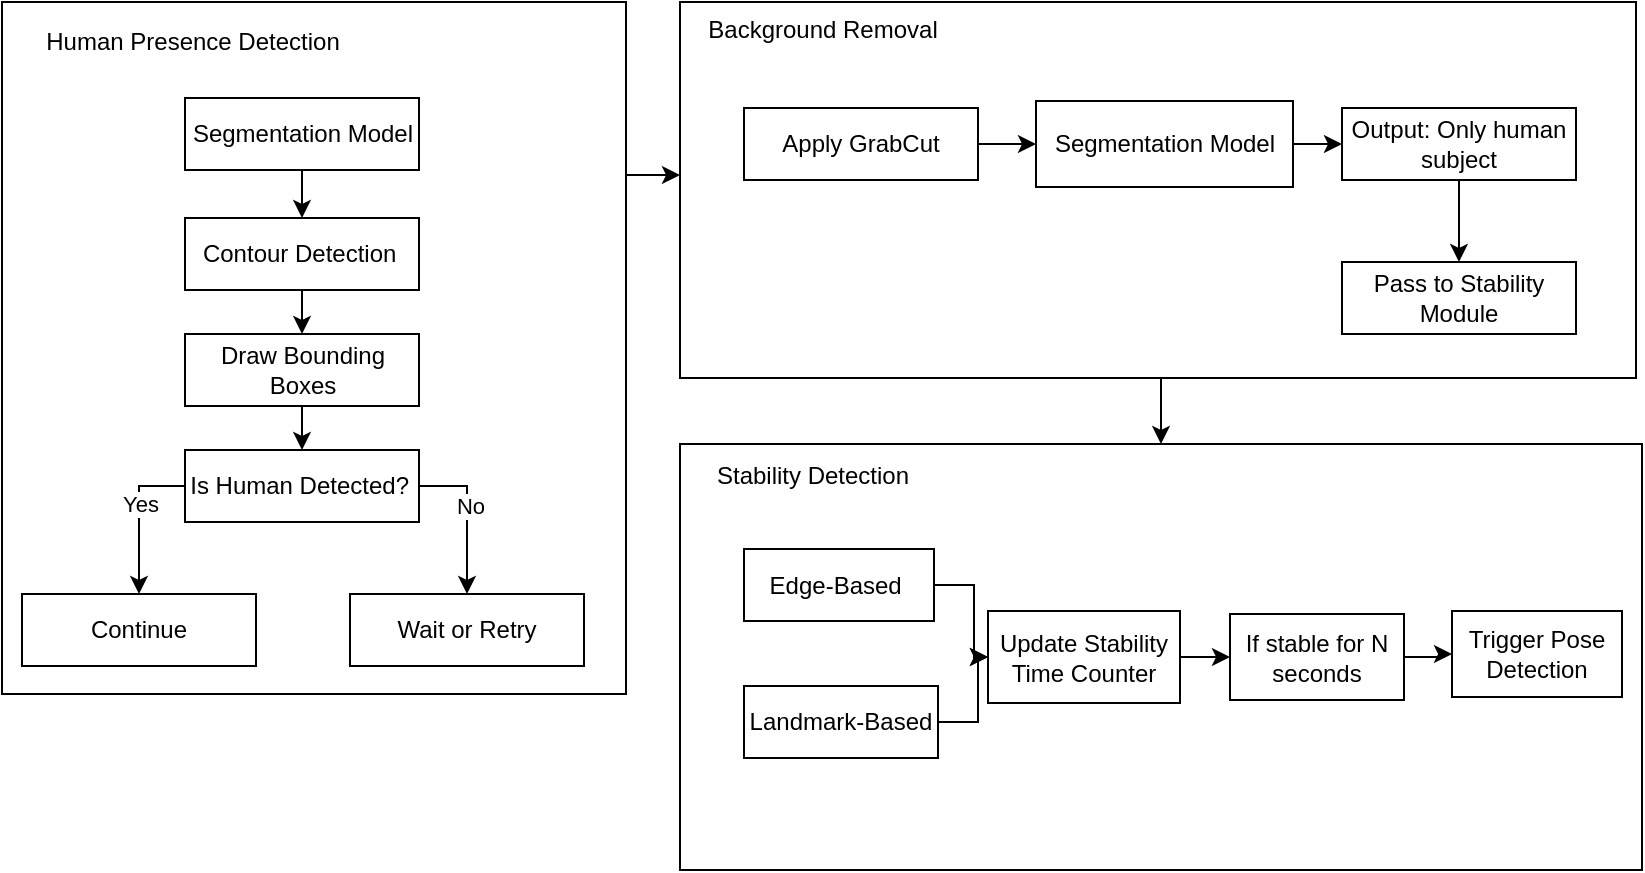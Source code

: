 <mxfile version="28.0.6">
  <diagram name="Page-1" id="lNQidD3hI8QNzn8zrAwx">
    <mxGraphModel dx="872" dy="479" grid="0" gridSize="10" guides="1" tooltips="1" connect="1" arrows="1" fold="1" page="1" pageScale="1" pageWidth="850" pageHeight="1100" math="0" shadow="0">
      <root>
        <mxCell id="0" />
        <mxCell id="1" parent="0" />
        <mxCell id="PYlc8iwYTiqP1ovp5wCV-2" value="" style="rounded=0;whiteSpace=wrap;html=1;" parent="1" vertex="1">
          <mxGeometry x="4" y="27" width="312" height="346" as="geometry" />
        </mxCell>
        <mxCell id="PYlc8iwYTiqP1ovp5wCV-3" value="Human Presence Detection" style="text;html=1;align=center;verticalAlign=middle;resizable=0;points=[];autosize=1;strokeColor=none;fillColor=none;" parent="1" vertex="1">
          <mxGeometry x="16" y="34" width="165" height="26" as="geometry" />
        </mxCell>
        <mxCell id="PYlc8iwYTiqP1ovp5wCV-4" style="edgeStyle=orthogonalEdgeStyle;rounded=0;orthogonalLoop=1;jettySize=auto;html=1;exitX=0.5;exitY=1;exitDx=0;exitDy=0;" parent="1" source="PYlc8iwYTiqP1ovp5wCV-5" target="PYlc8iwYTiqP1ovp5wCV-7" edge="1">
          <mxGeometry relative="1" as="geometry" />
        </mxCell>
        <mxCell id="PYlc8iwYTiqP1ovp5wCV-5" value="Segmentation Model" style="rounded=0;whiteSpace=wrap;html=1;" parent="1" vertex="1">
          <mxGeometry x="95.5" y="75" width="117" height="36" as="geometry" />
        </mxCell>
        <mxCell id="PYlc8iwYTiqP1ovp5wCV-6" style="edgeStyle=orthogonalEdgeStyle;rounded=0;orthogonalLoop=1;jettySize=auto;html=1;exitX=0.5;exitY=1;exitDx=0;exitDy=0;" parent="1" source="PYlc8iwYTiqP1ovp5wCV-7" target="PYlc8iwYTiqP1ovp5wCV-8" edge="1">
          <mxGeometry relative="1" as="geometry" />
        </mxCell>
        <mxCell id="PYlc8iwYTiqP1ovp5wCV-7" value="Contour Detection&amp;nbsp;" style="rounded=0;whiteSpace=wrap;html=1;" parent="1" vertex="1">
          <mxGeometry x="95.5" y="135" width="117" height="36" as="geometry" />
        </mxCell>
        <mxCell id="PYlc8iwYTiqP1ovp5wCV-10" style="edgeStyle=orthogonalEdgeStyle;rounded=0;orthogonalLoop=1;jettySize=auto;html=1;exitX=0.5;exitY=1;exitDx=0;exitDy=0;entryX=0.5;entryY=0;entryDx=0;entryDy=0;" parent="1" source="PYlc8iwYTiqP1ovp5wCV-8" target="PYlc8iwYTiqP1ovp5wCV-9" edge="1">
          <mxGeometry relative="1" as="geometry" />
        </mxCell>
        <mxCell id="PYlc8iwYTiqP1ovp5wCV-8" value="Draw Bounding Boxes" style="rounded=0;whiteSpace=wrap;html=1;" parent="1" vertex="1">
          <mxGeometry x="95.5" y="193" width="117" height="36" as="geometry" />
        </mxCell>
        <mxCell id="PYlc8iwYTiqP1ovp5wCV-14" style="edgeStyle=orthogonalEdgeStyle;rounded=0;orthogonalLoop=1;jettySize=auto;html=1;exitX=0;exitY=0.75;exitDx=0;exitDy=0;entryX=0.5;entryY=0;entryDx=0;entryDy=0;" parent="1" source="PYlc8iwYTiqP1ovp5wCV-9" target="PYlc8iwYTiqP1ovp5wCV-11" edge="1">
          <mxGeometry relative="1" as="geometry">
            <Array as="points">
              <mxPoint x="96" y="269" />
              <mxPoint x="73" y="269" />
            </Array>
          </mxGeometry>
        </mxCell>
        <mxCell id="PYlc8iwYTiqP1ovp5wCV-17" value="Yes" style="edgeLabel;html=1;align=center;verticalAlign=middle;resizable=0;points=[];" parent="PYlc8iwYTiqP1ovp5wCV-14" vertex="1" connectable="0">
          <mxGeometry x="-0.046" relative="1" as="geometry">
            <mxPoint as="offset" />
          </mxGeometry>
        </mxCell>
        <mxCell id="PYlc8iwYTiqP1ovp5wCV-15" style="edgeStyle=orthogonalEdgeStyle;rounded=0;orthogonalLoop=1;jettySize=auto;html=1;exitX=1;exitY=0.5;exitDx=0;exitDy=0;entryX=0.5;entryY=0;entryDx=0;entryDy=0;" parent="1" source="PYlc8iwYTiqP1ovp5wCV-9" target="PYlc8iwYTiqP1ovp5wCV-12" edge="1">
          <mxGeometry relative="1" as="geometry" />
        </mxCell>
        <mxCell id="PYlc8iwYTiqP1ovp5wCV-18" value="No" style="edgeLabel;html=1;align=center;verticalAlign=middle;resizable=0;points=[];" parent="PYlc8iwYTiqP1ovp5wCV-15" vertex="1" connectable="0">
          <mxGeometry x="-0.128" y="1" relative="1" as="geometry">
            <mxPoint as="offset" />
          </mxGeometry>
        </mxCell>
        <mxCell id="PYlc8iwYTiqP1ovp5wCV-9" value="Is Human Detected?&amp;nbsp;" style="rounded=0;whiteSpace=wrap;html=1;" parent="1" vertex="1">
          <mxGeometry x="95.5" y="251" width="117" height="36" as="geometry" />
        </mxCell>
        <mxCell id="PYlc8iwYTiqP1ovp5wCV-11" value="Continue" style="rounded=0;whiteSpace=wrap;html=1;" parent="1" vertex="1">
          <mxGeometry x="14" y="323" width="117" height="36" as="geometry" />
        </mxCell>
        <mxCell id="PYlc8iwYTiqP1ovp5wCV-12" value="Wait or Retry" style="rounded=0;whiteSpace=wrap;html=1;" parent="1" vertex="1">
          <mxGeometry x="178" y="323" width="117" height="36" as="geometry" />
        </mxCell>
        <mxCell id="PYlc8iwYTiqP1ovp5wCV-41" style="edgeStyle=orthogonalEdgeStyle;rounded=0;orthogonalLoop=1;jettySize=auto;html=1;exitX=0.5;exitY=1;exitDx=0;exitDy=0;entryX=0.5;entryY=0;entryDx=0;entryDy=0;" parent="1" source="PYlc8iwYTiqP1ovp5wCV-19" target="PYlc8iwYTiqP1ovp5wCV-40" edge="1">
          <mxGeometry relative="1" as="geometry" />
        </mxCell>
        <mxCell id="PYlc8iwYTiqP1ovp5wCV-19" value="" style="rounded=0;whiteSpace=wrap;html=1;" parent="1" vertex="1">
          <mxGeometry x="343" y="27" width="478" height="188" as="geometry" />
        </mxCell>
        <mxCell id="PYlc8iwYTiqP1ovp5wCV-20" value="Background Removal" style="text;html=1;align=center;verticalAlign=middle;resizable=0;points=[];autosize=1;strokeColor=none;fillColor=none;" parent="1" vertex="1">
          <mxGeometry x="347" y="28" width="133" height="26" as="geometry" />
        </mxCell>
        <mxCell id="PYlc8iwYTiqP1ovp5wCV-36" style="edgeStyle=orthogonalEdgeStyle;rounded=0;orthogonalLoop=1;jettySize=auto;html=1;exitX=1;exitY=0.5;exitDx=0;exitDy=0;entryX=0;entryY=0.5;entryDx=0;entryDy=0;" parent="1" source="PYlc8iwYTiqP1ovp5wCV-22" target="PYlc8iwYTiqP1ovp5wCV-24" edge="1">
          <mxGeometry relative="1" as="geometry" />
        </mxCell>
        <mxCell id="PYlc8iwYTiqP1ovp5wCV-22" value="Apply GrabCut" style="rounded=0;whiteSpace=wrap;html=1;" parent="1" vertex="1">
          <mxGeometry x="375" y="80" width="117" height="36" as="geometry" />
        </mxCell>
        <mxCell id="PYlc8iwYTiqP1ovp5wCV-37" style="edgeStyle=orthogonalEdgeStyle;rounded=0;orthogonalLoop=1;jettySize=auto;html=1;exitX=1;exitY=0.5;exitDx=0;exitDy=0;entryX=0;entryY=0.5;entryDx=0;entryDy=0;" parent="1" source="PYlc8iwYTiqP1ovp5wCV-24" target="PYlc8iwYTiqP1ovp5wCV-26" edge="1">
          <mxGeometry relative="1" as="geometry" />
        </mxCell>
        <mxCell id="PYlc8iwYTiqP1ovp5wCV-24" value="Segmentation Model" style="rounded=0;whiteSpace=wrap;html=1;" parent="1" vertex="1">
          <mxGeometry x="521" y="76.5" width="128.5" height="43" as="geometry" />
        </mxCell>
        <mxCell id="PYlc8iwYTiqP1ovp5wCV-25" style="edgeStyle=orthogonalEdgeStyle;rounded=0;orthogonalLoop=1;jettySize=auto;html=1;exitX=0.5;exitY=1;exitDx=0;exitDy=0;entryX=0.5;entryY=0;entryDx=0;entryDy=0;" parent="1" source="PYlc8iwYTiqP1ovp5wCV-26" target="PYlc8iwYTiqP1ovp5wCV-31" edge="1">
          <mxGeometry relative="1" as="geometry" />
        </mxCell>
        <mxCell id="PYlc8iwYTiqP1ovp5wCV-26" value="Output: Only human subject" style="rounded=0;whiteSpace=wrap;html=1;" parent="1" vertex="1">
          <mxGeometry x="674" y="80" width="117" height="36" as="geometry" />
        </mxCell>
        <mxCell id="PYlc8iwYTiqP1ovp5wCV-31" value="Pass to Stability Module" style="rounded=0;whiteSpace=wrap;html=1;" parent="1" vertex="1">
          <mxGeometry x="674" y="157" width="117" height="36" as="geometry" />
        </mxCell>
        <mxCell id="PYlc8iwYTiqP1ovp5wCV-39" style="edgeStyle=orthogonalEdgeStyle;rounded=0;orthogonalLoop=1;jettySize=auto;html=1;exitX=1;exitY=0.25;exitDx=0;exitDy=0;entryX=0;entryY=0.463;entryDx=0;entryDy=0;entryPerimeter=0;" parent="1" source="PYlc8iwYTiqP1ovp5wCV-2" target="PYlc8iwYTiqP1ovp5wCV-19" edge="1">
          <mxGeometry relative="1" as="geometry" />
        </mxCell>
        <mxCell id="PYlc8iwYTiqP1ovp5wCV-40" value="" style="rounded=0;whiteSpace=wrap;html=1;" parent="1" vertex="1">
          <mxGeometry x="343" y="248" width="481" height="213" as="geometry" />
        </mxCell>
        <mxCell id="PYlc8iwYTiqP1ovp5wCV-43" value="Stability Detection" style="text;html=1;align=center;verticalAlign=middle;resizable=0;points=[];autosize=1;strokeColor=none;fillColor=none;" parent="1" vertex="1">
          <mxGeometry x="352" y="251" width="114" height="26" as="geometry" />
        </mxCell>
        <mxCell id="PYlc8iwYTiqP1ovp5wCV-51" style="edgeStyle=orthogonalEdgeStyle;rounded=0;orthogonalLoop=1;jettySize=auto;html=1;exitX=1;exitY=0.5;exitDx=0;exitDy=0;entryX=0;entryY=0.5;entryDx=0;entryDy=0;" parent="1" source="PYlc8iwYTiqP1ovp5wCV-44" target="PYlc8iwYTiqP1ovp5wCV-46" edge="1">
          <mxGeometry relative="1" as="geometry" />
        </mxCell>
        <mxCell id="PYlc8iwYTiqP1ovp5wCV-44" value="Edge-Based&amp;nbsp;" style="rounded=0;whiteSpace=wrap;html=1;" parent="1" vertex="1">
          <mxGeometry x="375" y="300.5" width="95" height="36" as="geometry" />
        </mxCell>
        <mxCell id="PYlc8iwYTiqP1ovp5wCV-50" style="edgeStyle=orthogonalEdgeStyle;rounded=0;orthogonalLoop=1;jettySize=auto;html=1;exitX=1;exitY=0.5;exitDx=0;exitDy=0;entryX=0;entryY=0.5;entryDx=0;entryDy=0;" parent="1" source="PYlc8iwYTiqP1ovp5wCV-45" target="PYlc8iwYTiqP1ovp5wCV-46" edge="1">
          <mxGeometry relative="1" as="geometry" />
        </mxCell>
        <mxCell id="PYlc8iwYTiqP1ovp5wCV-45" value="Landmark-Based" style="rounded=0;whiteSpace=wrap;html=1;" parent="1" vertex="1">
          <mxGeometry x="375" y="369" width="97" height="36" as="geometry" />
        </mxCell>
        <mxCell id="PYlc8iwYTiqP1ovp5wCV-52" style="edgeStyle=orthogonalEdgeStyle;rounded=0;orthogonalLoop=1;jettySize=auto;html=1;exitX=1;exitY=0.5;exitDx=0;exitDy=0;entryX=0;entryY=0.5;entryDx=0;entryDy=0;" parent="1" source="PYlc8iwYTiqP1ovp5wCV-46" target="PYlc8iwYTiqP1ovp5wCV-47" edge="1">
          <mxGeometry relative="1" as="geometry" />
        </mxCell>
        <mxCell id="PYlc8iwYTiqP1ovp5wCV-46" value="Update Stability Time Counter" style="rounded=0;whiteSpace=wrap;html=1;" parent="1" vertex="1">
          <mxGeometry x="497" y="331.5" width="96" height="46" as="geometry" />
        </mxCell>
        <mxCell id="PYlc8iwYTiqP1ovp5wCV-55" value="" style="edgeStyle=orthogonalEdgeStyle;rounded=0;orthogonalLoop=1;jettySize=auto;html=1;" parent="1" source="PYlc8iwYTiqP1ovp5wCV-47" target="PYlc8iwYTiqP1ovp5wCV-48" edge="1">
          <mxGeometry relative="1" as="geometry" />
        </mxCell>
        <mxCell id="PYlc8iwYTiqP1ovp5wCV-47" value="If stable for N seconds" style="rounded=0;whiteSpace=wrap;html=1;" parent="1" vertex="1">
          <mxGeometry x="618" y="333" width="87" height="43" as="geometry" />
        </mxCell>
        <mxCell id="PYlc8iwYTiqP1ovp5wCV-48" value="Trigger Pose Detection" style="rounded=0;whiteSpace=wrap;html=1;" parent="1" vertex="1">
          <mxGeometry x="729" y="331.5" width="85" height="43" as="geometry" />
        </mxCell>
      </root>
    </mxGraphModel>
  </diagram>
</mxfile>
